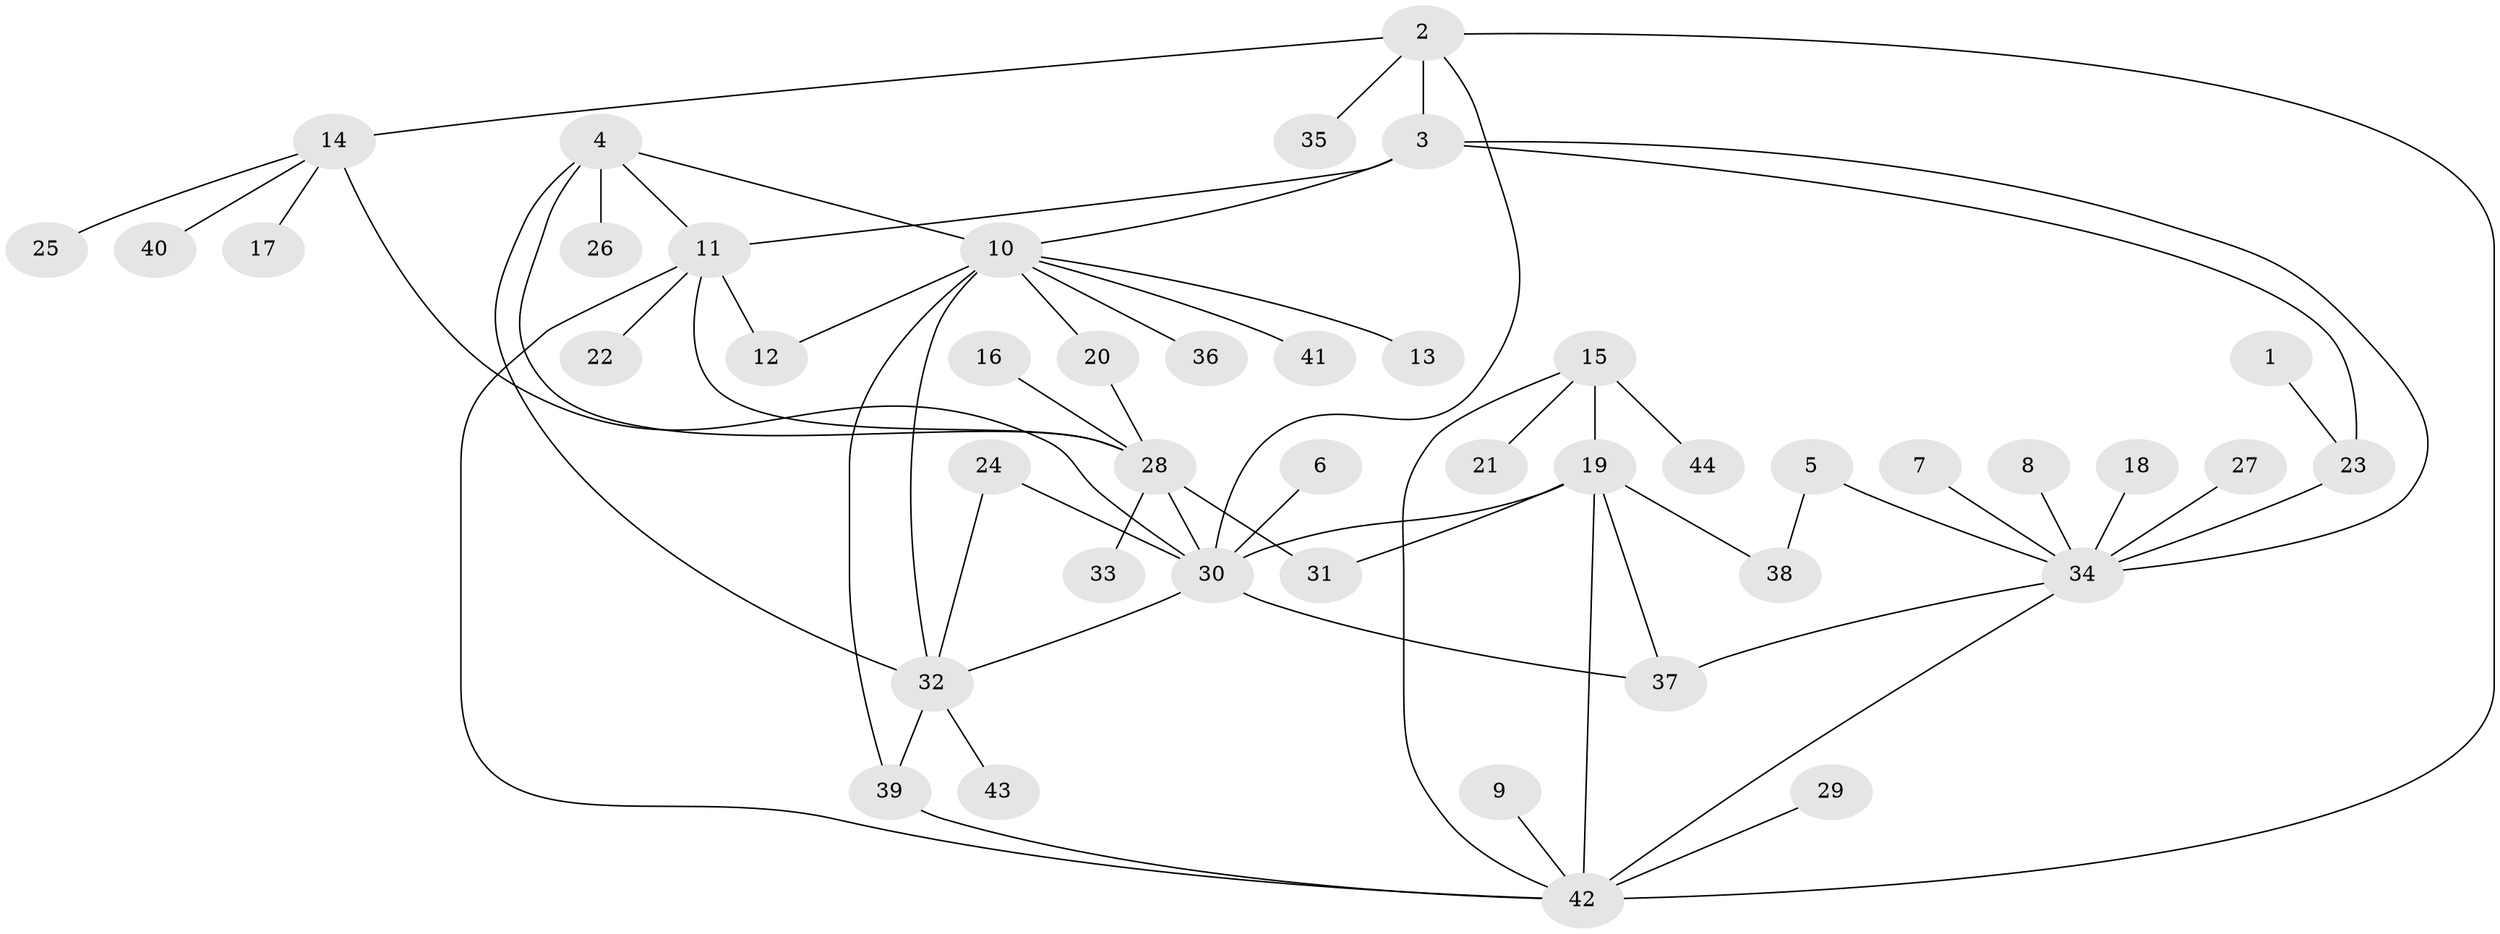 // original degree distribution, {9: 0.034482758620689655, 4: 0.034482758620689655, 13: 0.011494252873563218, 10: 0.011494252873563218, 8: 0.022988505747126436, 7: 0.034482758620689655, 11: 0.011494252873563218, 5: 0.034482758620689655, 3: 0.05747126436781609, 12: 0.011494252873563218, 1: 0.5057471264367817, 2: 0.22988505747126436}
// Generated by graph-tools (version 1.1) at 2025/02/03/09/25 03:02:37]
// undirected, 44 vertices, 63 edges
graph export_dot {
graph [start="1"]
  node [color=gray90,style=filled];
  1;
  2;
  3;
  4;
  5;
  6;
  7;
  8;
  9;
  10;
  11;
  12;
  13;
  14;
  15;
  16;
  17;
  18;
  19;
  20;
  21;
  22;
  23;
  24;
  25;
  26;
  27;
  28;
  29;
  30;
  31;
  32;
  33;
  34;
  35;
  36;
  37;
  38;
  39;
  40;
  41;
  42;
  43;
  44;
  1 -- 23 [weight=1.0];
  2 -- 3 [weight=1.0];
  2 -- 14 [weight=2.0];
  2 -- 30 [weight=2.0];
  2 -- 35 [weight=1.0];
  2 -- 42 [weight=1.0];
  3 -- 10 [weight=2.0];
  3 -- 11 [weight=1.0];
  3 -- 23 [weight=2.0];
  3 -- 34 [weight=1.0];
  4 -- 10 [weight=2.0];
  4 -- 11 [weight=1.0];
  4 -- 26 [weight=1.0];
  4 -- 28 [weight=2.0];
  4 -- 32 [weight=1.0];
  5 -- 34 [weight=1.0];
  5 -- 38 [weight=1.0];
  6 -- 30 [weight=1.0];
  7 -- 34 [weight=1.0];
  8 -- 34 [weight=1.0];
  9 -- 42 [weight=1.0];
  10 -- 12 [weight=1.0];
  10 -- 13 [weight=1.0];
  10 -- 20 [weight=1.0];
  10 -- 32 [weight=1.0];
  10 -- 36 [weight=1.0];
  10 -- 39 [weight=2.0];
  10 -- 41 [weight=1.0];
  11 -- 12 [weight=1.0];
  11 -- 22 [weight=1.0];
  11 -- 28 [weight=2.0];
  11 -- 42 [weight=1.0];
  14 -- 17 [weight=1.0];
  14 -- 25 [weight=1.0];
  14 -- 30 [weight=1.0];
  14 -- 40 [weight=1.0];
  15 -- 19 [weight=2.0];
  15 -- 21 [weight=1.0];
  15 -- 42 [weight=1.0];
  15 -- 44 [weight=1.0];
  16 -- 28 [weight=1.0];
  18 -- 34 [weight=1.0];
  19 -- 30 [weight=1.0];
  19 -- 31 [weight=1.0];
  19 -- 37 [weight=1.0];
  19 -- 38 [weight=1.0];
  19 -- 42 [weight=2.0];
  20 -- 28 [weight=1.0];
  23 -- 34 [weight=2.0];
  24 -- 30 [weight=1.0];
  24 -- 32 [weight=1.0];
  27 -- 34 [weight=1.0];
  28 -- 30 [weight=1.0];
  28 -- 31 [weight=1.0];
  28 -- 33 [weight=1.0];
  29 -- 42 [weight=1.0];
  30 -- 32 [weight=1.0];
  30 -- 37 [weight=1.0];
  32 -- 39 [weight=2.0];
  32 -- 43 [weight=1.0];
  34 -- 37 [weight=1.0];
  34 -- 42 [weight=1.0];
  39 -- 42 [weight=1.0];
}
